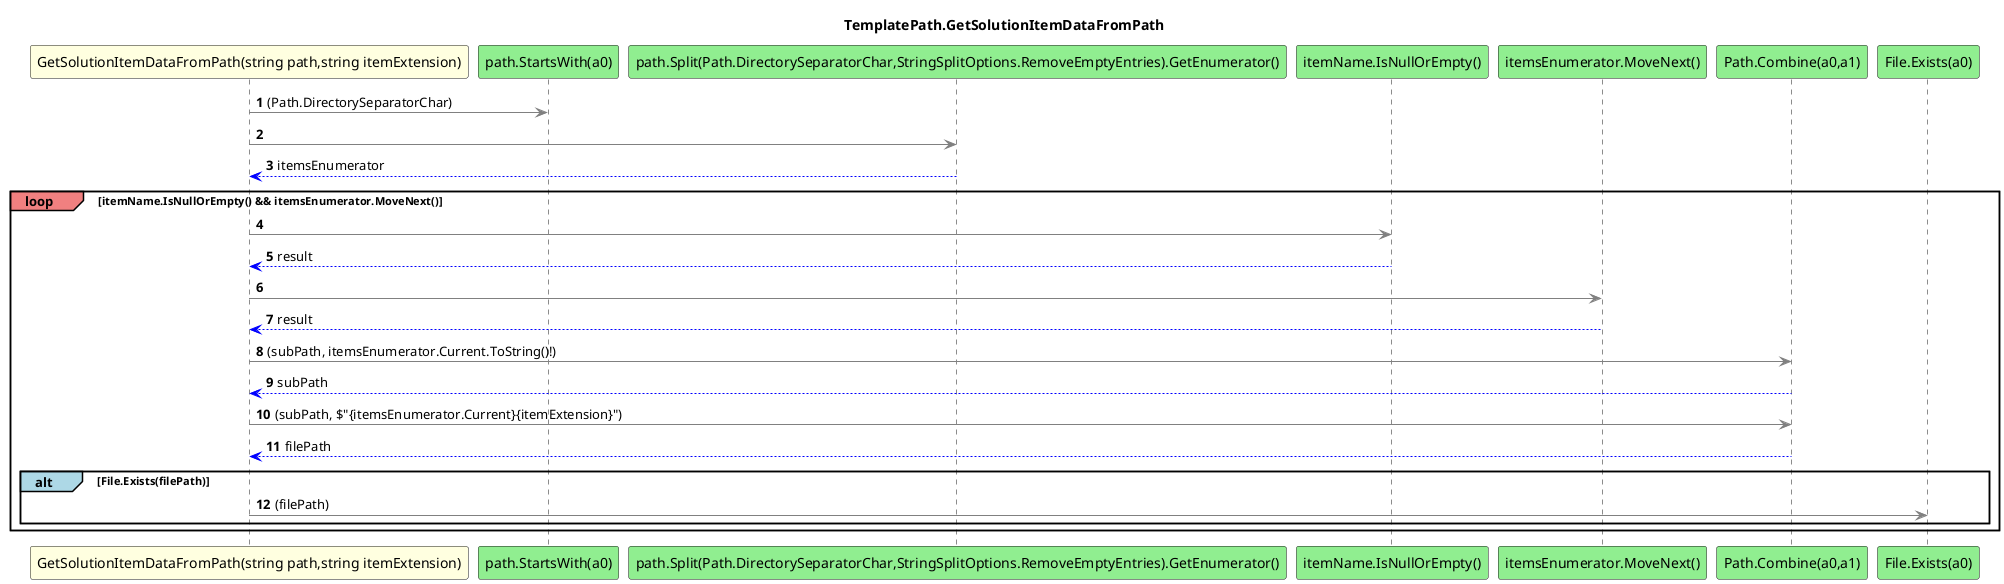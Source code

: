 @startuml TemplatePath.GetSolutionItemDataFromPath
title TemplatePath.GetSolutionItemDataFromPath
participant "GetSolutionItemDataFromPath(string path,string itemExtension)" as GetSolutionItemDataFromPath_p0_p1 #LightYellow
participant "path.StartsWith(a0)" as path_StartsWith_a0 #LightGreen
participant "path.Split(Path.DirectorySeparatorChar,StringSplitOptions.RemoveEmptyEntries).GetEnumerator()" as path_Split_Path_DirectorySeparatorChar_StringSplitOptions_RemoveEmptyEntries_GetEnumerator #LightGreen
participant "itemName.IsNullOrEmpty()" as itemName_IsNullOrEmpty #LightGreen
participant "itemsEnumerator.MoveNext()" as itemsEnumerator_MoveNext #LightGreen
participant "Path.Combine(a0,a1)" as Path_Combine_a0_a1 #LightGreen
participant "File.Exists(a0)" as File_Exists_a0 #LightGreen
autonumber
GetSolutionItemDataFromPath_p0_p1 -[#grey]> path_StartsWith_a0 : (Path.DirectorySeparatorChar)
GetSolutionItemDataFromPath_p0_p1 -[#grey]> path_Split_Path_DirectorySeparatorChar_StringSplitOptions_RemoveEmptyEntries_GetEnumerator
path_Split_Path_DirectorySeparatorChar_StringSplitOptions_RemoveEmptyEntries_GetEnumerator -[#blue]-> GetSolutionItemDataFromPath_p0_p1 : itemsEnumerator
loop#LightCoral itemName.IsNullOrEmpty() && itemsEnumerator.MoveNext()
    GetSolutionItemDataFromPath_p0_p1 -[#grey]> itemName_IsNullOrEmpty
    itemName_IsNullOrEmpty -[#blue]-> GetSolutionItemDataFromPath_p0_p1 : result
    GetSolutionItemDataFromPath_p0_p1 -[#grey]> itemsEnumerator_MoveNext
    itemsEnumerator_MoveNext -[#blue]-> GetSolutionItemDataFromPath_p0_p1 : result
    GetSolutionItemDataFromPath_p0_p1 -[#grey]> Path_Combine_a0_a1 : (subPath, itemsEnumerator.Current.ToString()!)
    Path_Combine_a0_a1 -[#blue]-> GetSolutionItemDataFromPath_p0_p1 : subPath
    GetSolutionItemDataFromPath_p0_p1 -[#grey]> Path_Combine_a0_a1 : (subPath, $"{itemsEnumerator.Current}{itemExtension}")
    Path_Combine_a0_a1 -[#blue]-> GetSolutionItemDataFromPath_p0_p1 : filePath
    alt#LightBlue File.Exists(filePath)
        GetSolutionItemDataFromPath_p0_p1 -[#grey]> File_Exists_a0 : (filePath)
    end
end
@enduml
